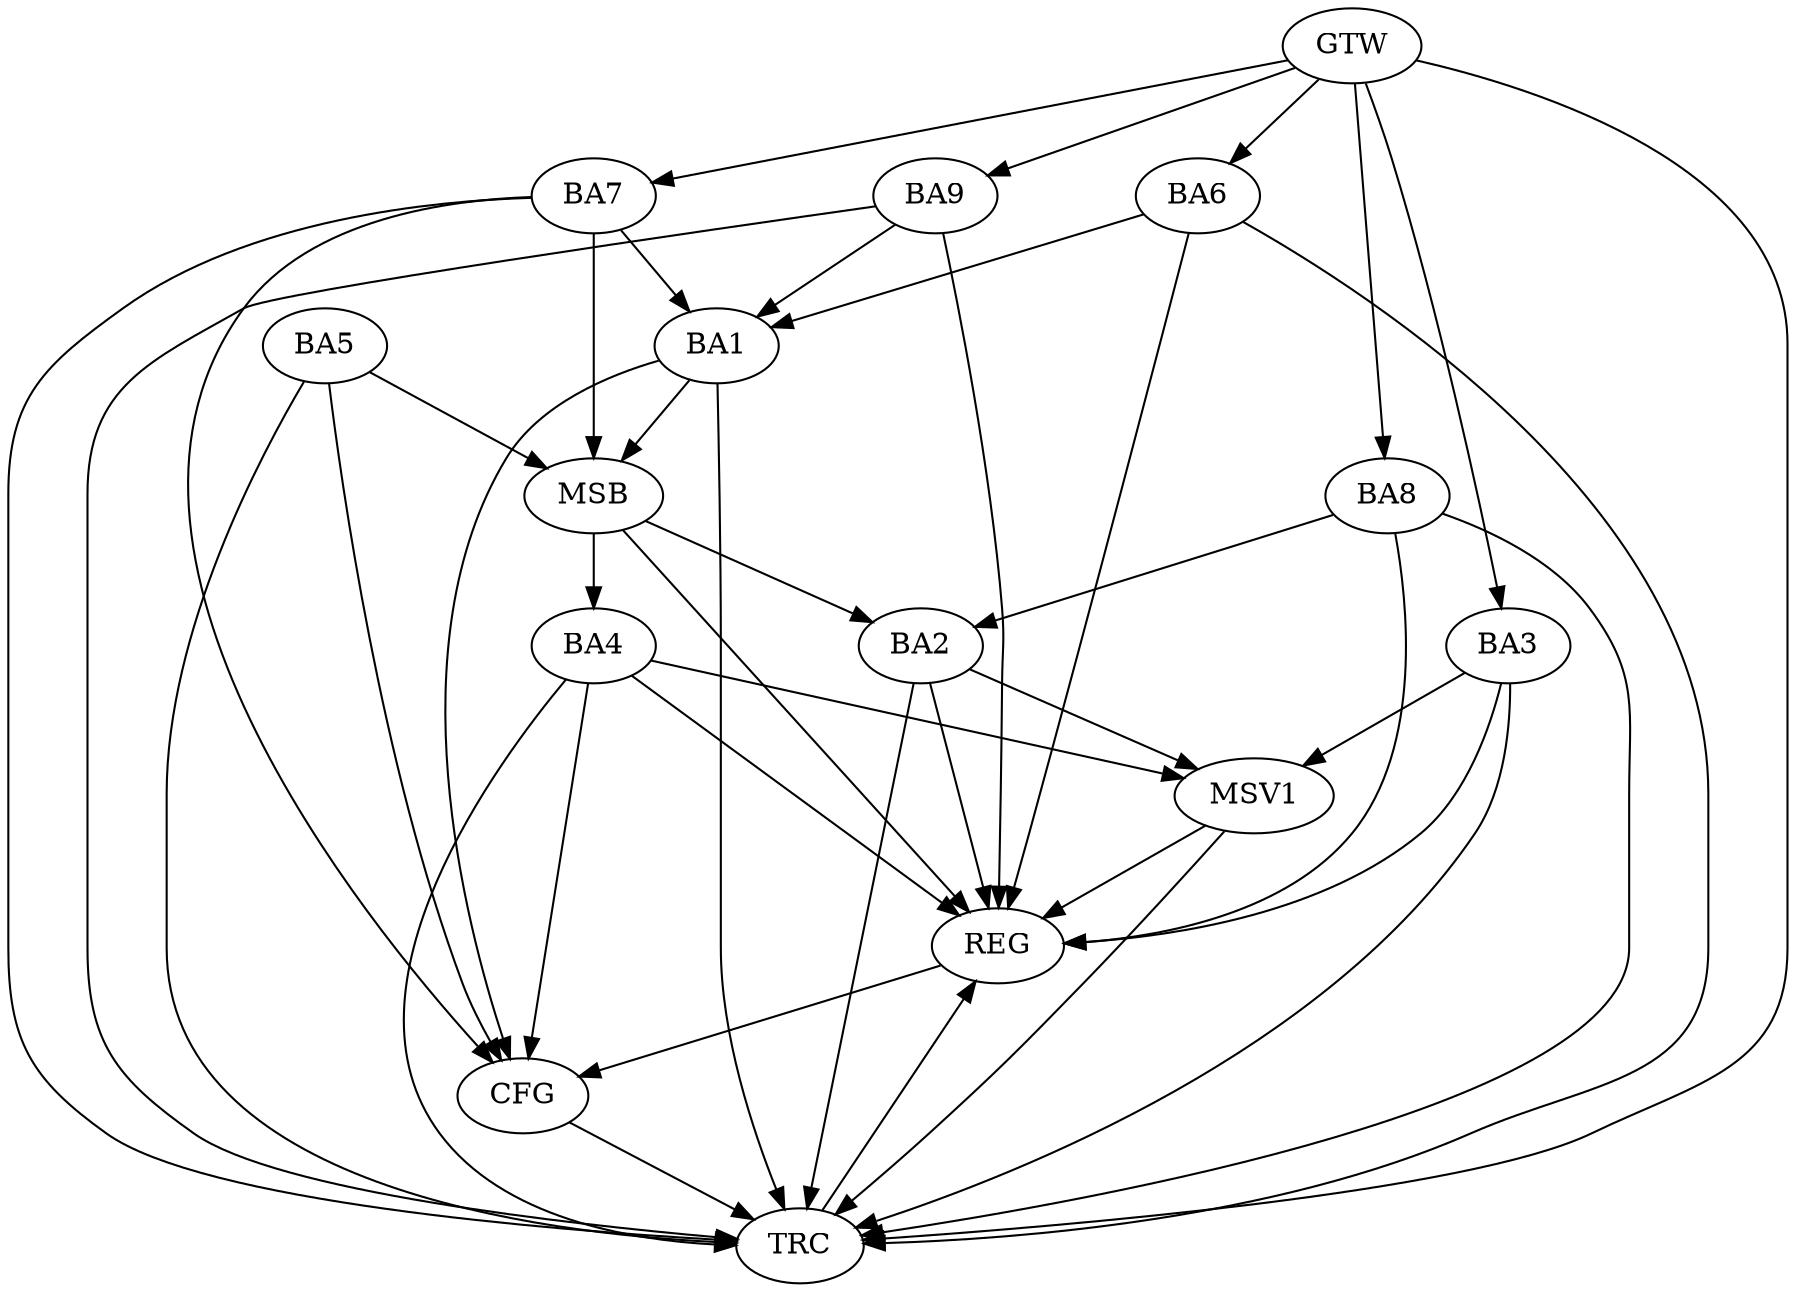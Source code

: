 strict digraph G {
  BA1 [ label="BA1" ];
  BA2 [ label="BA2" ];
  BA3 [ label="BA3" ];
  BA4 [ label="BA4" ];
  BA5 [ label="BA5" ];
  BA6 [ label="BA6" ];
  BA7 [ label="BA7" ];
  BA8 [ label="BA8" ];
  BA9 [ label="BA9" ];
  GTW [ label="GTW" ];
  REG [ label="REG" ];
  MSB [ label="MSB" ];
  CFG [ label="CFG" ];
  TRC [ label="TRC" ];
  MSV1 [ label="MSV1" ];
  BA8 -> BA2;
  GTW -> BA3;
  GTW -> BA6;
  GTW -> BA7;
  GTW -> BA8;
  GTW -> BA9;
  BA2 -> REG;
  BA3 -> REG;
  BA4 -> REG;
  BA6 -> REG;
  BA8 -> REG;
  BA9 -> REG;
  BA1 -> MSB;
  MSB -> BA2;
  MSB -> REG;
  BA5 -> MSB;
  MSB -> BA4;
  BA7 -> MSB;
  BA7 -> CFG;
  BA4 -> CFG;
  BA5 -> CFG;
  BA1 -> CFG;
  REG -> CFG;
  BA1 -> TRC;
  BA2 -> TRC;
  BA3 -> TRC;
  BA4 -> TRC;
  BA5 -> TRC;
  BA6 -> TRC;
  BA7 -> TRC;
  BA8 -> TRC;
  BA9 -> TRC;
  GTW -> TRC;
  CFG -> TRC;
  TRC -> REG;
  BA9 -> BA1;
  BA6 -> BA1;
  BA7 -> BA1;
  BA2 -> MSV1;
  BA3 -> MSV1;
  BA4 -> MSV1;
  MSV1 -> REG;
  MSV1 -> TRC;
}
